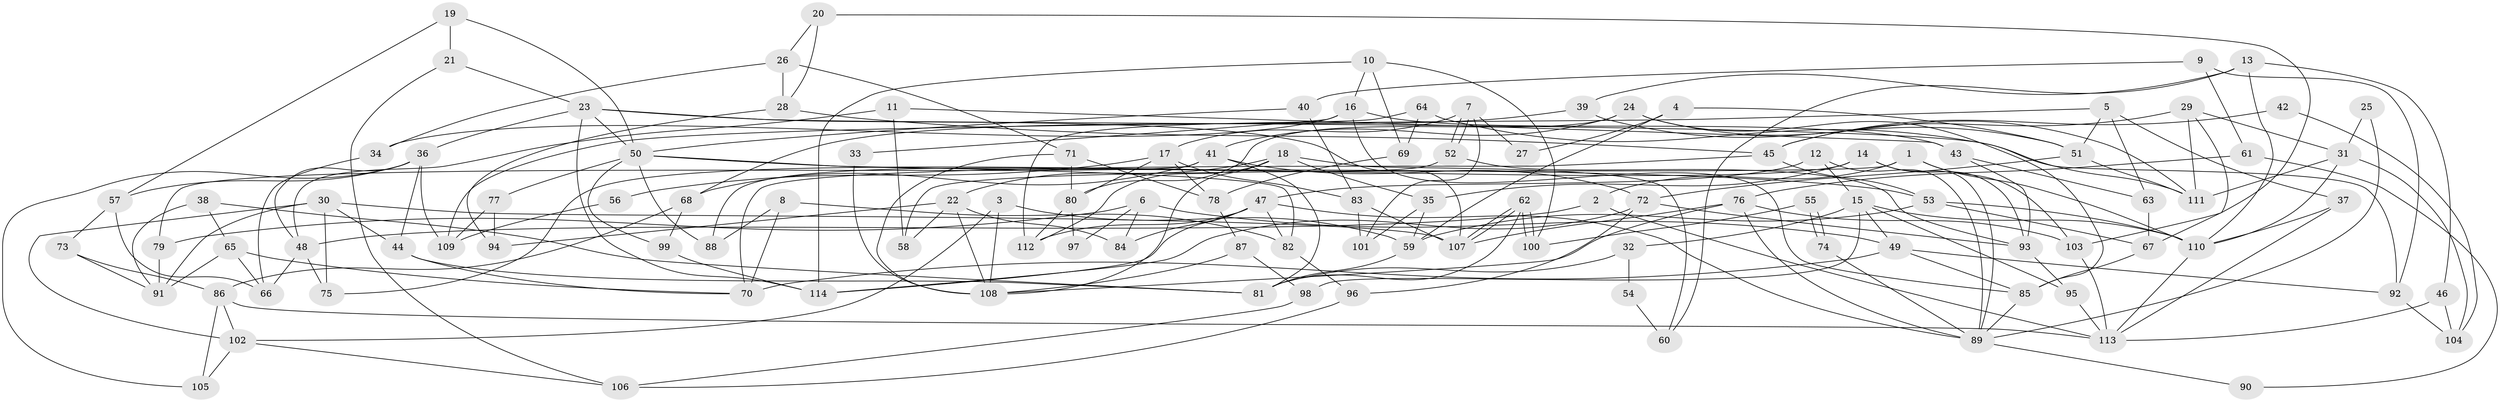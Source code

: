 // coarse degree distribution, {5: 0.24324324324324326, 6: 0.13513513513513514, 3: 0.22972972972972974, 4: 0.14864864864864866, 7: 0.10810810810810811, 2: 0.05405405405405406, 8: 0.04054054054054054, 9: 0.04054054054054054}
// Generated by graph-tools (version 1.1) at 2025/24/03/03/25 07:24:04]
// undirected, 114 vertices, 228 edges
graph export_dot {
graph [start="1"]
  node [color=gray90,style=filled];
  1;
  2;
  3;
  4;
  5;
  6;
  7;
  8;
  9;
  10;
  11;
  12;
  13;
  14;
  15;
  16;
  17;
  18;
  19;
  20;
  21;
  22;
  23;
  24;
  25;
  26;
  27;
  28;
  29;
  30;
  31;
  32;
  33;
  34;
  35;
  36;
  37;
  38;
  39;
  40;
  41;
  42;
  43;
  44;
  45;
  46;
  47;
  48;
  49;
  50;
  51;
  52;
  53;
  54;
  55;
  56;
  57;
  58;
  59;
  60;
  61;
  62;
  63;
  64;
  65;
  66;
  67;
  68;
  69;
  70;
  71;
  72;
  73;
  74;
  75;
  76;
  77;
  78;
  79;
  80;
  81;
  82;
  83;
  84;
  85;
  86;
  87;
  88;
  89;
  90;
  91;
  92;
  93;
  94;
  95;
  96;
  97;
  98;
  99;
  100;
  101;
  102;
  103;
  104;
  105;
  106;
  107;
  108;
  109;
  110;
  111;
  112;
  113;
  114;
  1 -- 103;
  1 -- 2;
  1 -- 58;
  1 -- 110;
  2 -- 113;
  2 -- 48;
  3 -- 108;
  3 -- 59;
  3 -- 102;
  4 -- 59;
  4 -- 51;
  4 -- 27;
  5 -- 51;
  5 -- 37;
  5 -- 63;
  5 -- 109;
  6 -- 49;
  6 -- 79;
  6 -- 84;
  6 -- 97;
  7 -- 101;
  7 -- 52;
  7 -- 52;
  7 -- 17;
  7 -- 27;
  8 -- 70;
  8 -- 82;
  8 -- 88;
  9 -- 40;
  9 -- 92;
  9 -- 61;
  10 -- 16;
  10 -- 114;
  10 -- 69;
  10 -- 100;
  11 -- 48;
  11 -- 58;
  11 -- 43;
  12 -- 15;
  12 -- 47;
  12 -- 89;
  13 -- 110;
  13 -- 39;
  13 -- 46;
  13 -- 60;
  14 -- 93;
  14 -- 89;
  14 -- 35;
  14 -- 75;
  15 -- 110;
  15 -- 95;
  15 -- 32;
  15 -- 49;
  15 -- 98;
  16 -- 85;
  16 -- 43;
  16 -- 33;
  16 -- 34;
  17 -- 80;
  17 -- 56;
  17 -- 78;
  17 -- 83;
  18 -- 112;
  18 -- 108;
  18 -- 22;
  18 -- 35;
  18 -- 60;
  19 -- 21;
  19 -- 50;
  19 -- 57;
  20 -- 103;
  20 -- 28;
  20 -- 26;
  21 -- 106;
  21 -- 23;
  22 -- 94;
  22 -- 58;
  22 -- 84;
  22 -- 108;
  23 -- 114;
  23 -- 107;
  23 -- 36;
  23 -- 50;
  23 -- 92;
  24 -- 111;
  24 -- 85;
  24 -- 41;
  24 -- 80;
  25 -- 89;
  25 -- 31;
  26 -- 34;
  26 -- 28;
  26 -- 71;
  28 -- 45;
  28 -- 94;
  29 -- 31;
  29 -- 67;
  29 -- 45;
  29 -- 111;
  30 -- 107;
  30 -- 102;
  30 -- 44;
  30 -- 75;
  30 -- 91;
  31 -- 104;
  31 -- 110;
  31 -- 111;
  32 -- 81;
  32 -- 54;
  33 -- 108;
  34 -- 66;
  35 -- 59;
  35 -- 101;
  36 -- 44;
  36 -- 48;
  36 -- 57;
  36 -- 105;
  36 -- 109;
  37 -- 113;
  37 -- 110;
  38 -- 81;
  38 -- 65;
  38 -- 91;
  39 -- 68;
  39 -- 51;
  40 -- 83;
  40 -- 50;
  41 -- 81;
  41 -- 68;
  41 -- 72;
  41 -- 79;
  42 -- 104;
  42 -- 45;
  43 -- 93;
  43 -- 63;
  44 -- 81;
  44 -- 70;
  45 -- 70;
  45 -- 53;
  46 -- 113;
  46 -- 104;
  47 -- 84;
  47 -- 114;
  47 -- 82;
  47 -- 89;
  47 -- 112;
  48 -- 75;
  48 -- 66;
  49 -- 70;
  49 -- 85;
  49 -- 92;
  50 -- 53;
  50 -- 77;
  50 -- 82;
  50 -- 88;
  50 -- 99;
  51 -- 72;
  51 -- 111;
  52 -- 88;
  52 -- 93;
  53 -- 67;
  53 -- 59;
  53 -- 110;
  54 -- 60;
  55 -- 100;
  55 -- 74;
  55 -- 74;
  56 -- 109;
  57 -- 66;
  57 -- 73;
  59 -- 81;
  61 -- 76;
  61 -- 90;
  62 -- 100;
  62 -- 100;
  62 -- 107;
  62 -- 107;
  62 -- 81;
  63 -- 67;
  64 -- 69;
  64 -- 111;
  64 -- 112;
  65 -- 66;
  65 -- 91;
  65 -- 70;
  67 -- 85;
  68 -- 86;
  68 -- 99;
  69 -- 78;
  71 -- 80;
  71 -- 78;
  71 -- 108;
  72 -- 96;
  72 -- 93;
  72 -- 114;
  73 -- 91;
  73 -- 86;
  74 -- 89;
  76 -- 108;
  76 -- 89;
  76 -- 103;
  76 -- 107;
  77 -- 109;
  77 -- 94;
  78 -- 87;
  79 -- 91;
  80 -- 112;
  80 -- 97;
  82 -- 96;
  83 -- 107;
  83 -- 101;
  85 -- 89;
  86 -- 102;
  86 -- 105;
  86 -- 113;
  87 -- 108;
  87 -- 98;
  89 -- 90;
  92 -- 104;
  93 -- 95;
  95 -- 113;
  96 -- 106;
  98 -- 106;
  99 -- 114;
  102 -- 105;
  102 -- 106;
  103 -- 113;
  110 -- 113;
}
